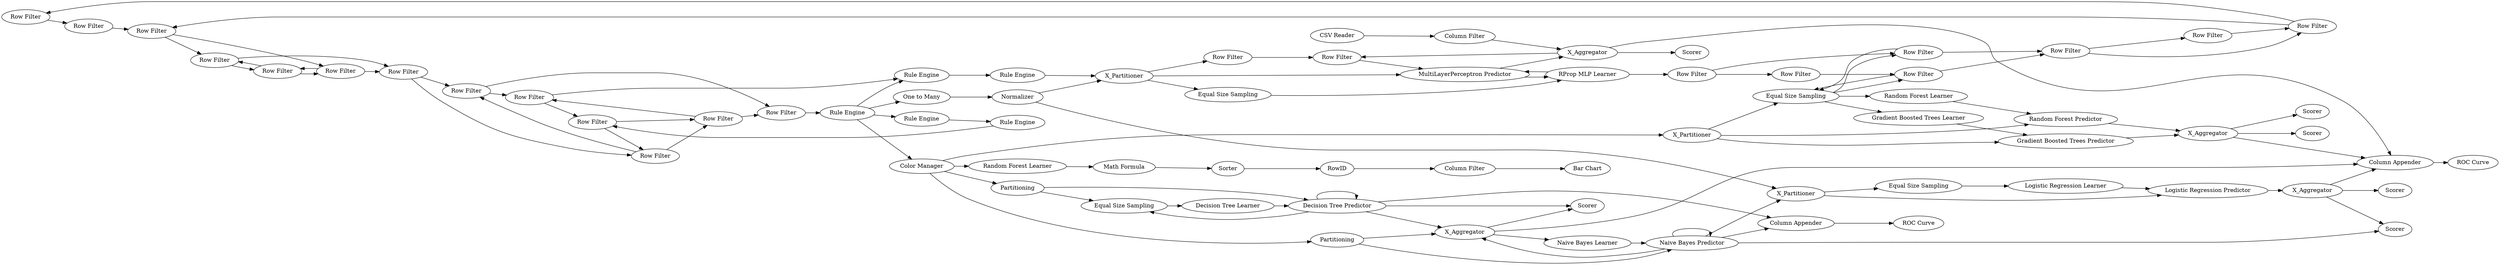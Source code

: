 digraph {
	41 -> 42
	15 -> 14
	35 -> 38
	44 -> 47
	57 -> 58
	14 -> 12
	40 -> 41
	80 -> 131
	23 -> 84
	40 -> 44
	37 -> 20
	30 -> 31
	51 -> 53
	19 -> 102
	45 -> 48
	23 -> 18
	33 -> 34
	19 -> 126
	59 -> 29
	23 -> 80
	82 -> 83
	11 -> 15
	114 -> 112
	23 -> 6
	47 -> 46
	88 -> 94
	16 -> 17
	88 -> 133
	37 -> 16
	84 -> 88
	21 -> 19
	113 -> 114
	88 -> 88
	52 -> 54
	36 -> 39
	87 -> 88
	10 -> 11
	27 -> 13
	49 -> 51
	47 -> 48
	28 -> 31
	128 -> 117
	36 -> 37
	51 -> 54
	117 -> 114
	38 -> 39
	34 -> 36
	33 -> 32
	46 -> 45
	118 -> 128
	53 -> 55
	112 -> 89
	42 -> 44
	29 -> 26
	39 -> 40
	80 -> 82
	82 -> 82
	133 -> 102
	38 -> 37
	26 -> 33
	31 -> 32
	29 -> 30
	18 -> 17
	53 -> 49
	29 -> 32
	37 -> 38
	48 -> 50
	43 -> 40
	112 -> 102
	6 -> 10
	18 -> 37
	28 -> 102
	56 -> 55
	32 -> 33
	94 -> 93
	19 -> 127
	17 -> 19
	28 -> 25
	131 -> 81
	13 -> 28
	20 -> 21
	112 -> 115
	37 -> 36
	133 -> 83
	34 -> 35
	82 -> 131
	54 -> 56
	82 -> 94
	82 -> 133
	55 -> 59
	58 -> 49
	102 -> 100
	50 -> 51
	32 -> 28
	44 -> 45
	39 -> 43
	133 -> 87
	56 -> 57
	46 -> 47
	81 -> 82
	88 -> 117
	56 -> 118
	117 -> 116
	45 -> 46
	48 -> 52
	116 -> 113
	49 -> 50
	50 -> 52
	84 -> 133
	52 -> 53
	88 -> 89
	56 -> 23
	18 -> 21
	128 -> 29
	133 [label=X_Aggregator]
	27 [label="CSV Reader"]
	57 [label="Rule Engine"]
	55 [label="Rule Engine"]
	126 [label=Scorer]
	89 [label=Scorer]
	18 [label=X_Partitioner]
	21 [label="Gradient Boosted Trees Predictor"]
	58 [label="Rule Engine"]
	26 [label="Equal Size Sampling"]
	17 [label="Random Forest Predictor"]
	19 [label=X_Aggregator]
	39 [label="Row Filter"]
	80 [label=Partitioning]
	49 [label="Row Filter"]
	84 [label=Partitioning]
	41 [label="Row Filter"]
	31 [label="Row Filter"]
	51 [label="Row Filter"]
	102 [label="Column Appender"]
	131 [label="Equal Size Sampling"]
	56 [label="Rule Engine"]
	6 [label="Random Forest Learner"]
	15 [label=RowID]
	54 [label="Row Filter"]
	25 [label=Scorer]
	114 [label="Logistic Regression Predictor"]
	10 [label="Math Formula"]
	59 [label="Rule Engine"]
	12 [label="Bar Chart"]
	16 [label="Random Forest Learner"]
	48 [label="Row Filter"]
	30 [label="Row Filter"]
	50 [label="Row Filter"]
	42 [label="Row Filter"]
	112 [label=X_Aggregator]
	53 [label="Row Filter"]
	87 [label="Naive Bayes Learner"]
	28 [label=X_Aggregator]
	127 [label=Scorer]
	115 [label=Scorer]
	11 [label=Sorter]
	47 [label="Row Filter"]
	23 [label="Color Manager"]
	37 [label="Equal Size Sampling"]
	93 [label="ROC Curve"]
	14 [label="Column Filter"]
	100 [label="ROC Curve"]
	117 [label=X_Partitioner]
	83 [label=Scorer]
	38 [label="Row Filter"]
	81 [label="Decision Tree Learner"]
	94 [label="Column Appender"]
	113 [label="Logistic Regression Learner"]
	43 [label="Row Filter"]
	35 [label="Row Filter"]
	44 [label="Row Filter"]
	34 [label="Row Filter"]
	20 [label="Gradient Boosted Trees Learner"]
	29 [label=X_Partitioner]
	82 [label="Decision Tree Predictor"]
	13 [label="Column Filter"]
	36 [label="Row Filter"]
	118 [label="One to Many"]
	46 [label="Row Filter"]
	116 [label="Equal Size Sampling"]
	88 [label="Naive Bayes Predictor"]
	40 [label="Row Filter"]
	52 [label="Row Filter"]
	33 [label="RProp MLP Learner"]
	32 [label="MultiLayerPerceptron Predictor"]
	128 [label=Normalizer]
	45 [label="Row Filter"]
	rankdir=LR
}
